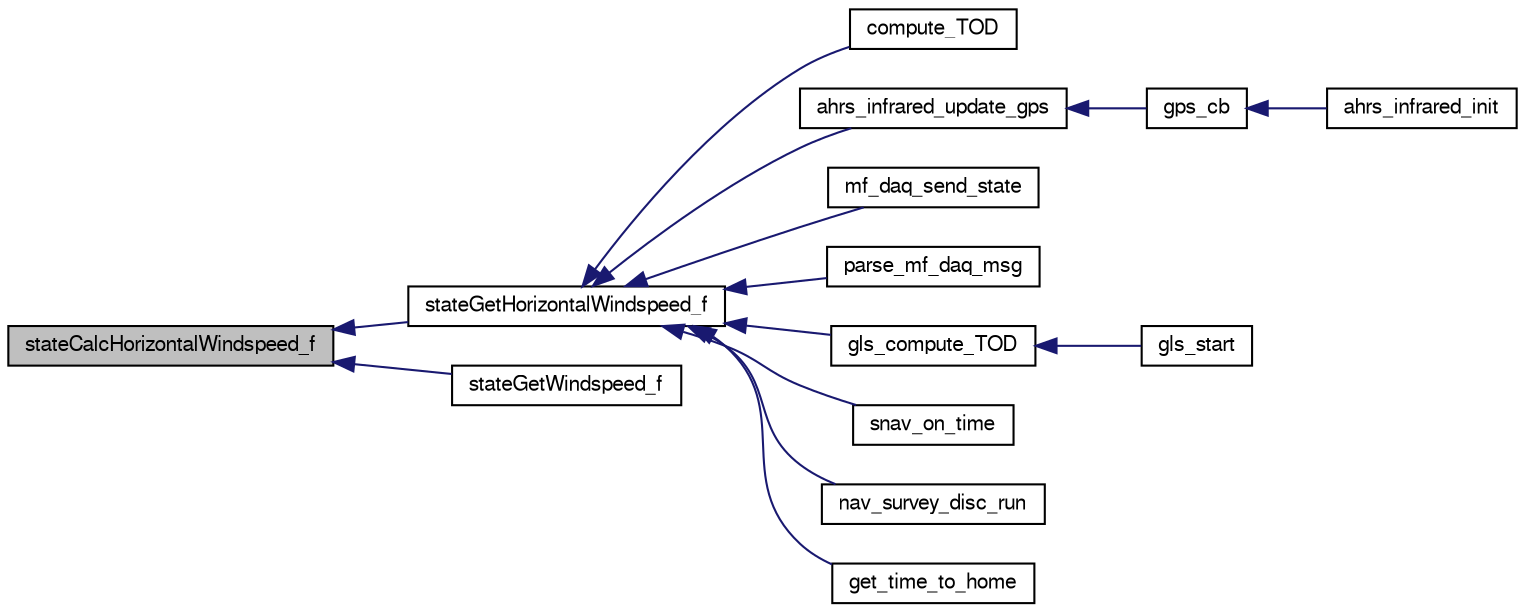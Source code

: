 digraph "stateCalcHorizontalWindspeed_f"
{
  edge [fontname="FreeSans",fontsize="10",labelfontname="FreeSans",labelfontsize="10"];
  node [fontname="FreeSans",fontsize="10",shape=record];
  rankdir="LR";
  Node1 [label="stateCalcHorizontalWindspeed_f",height=0.2,width=0.4,color="black", fillcolor="grey75", style="filled", fontcolor="black"];
  Node1 -> Node2 [dir="back",color="midnightblue",fontsize="10",style="solid",fontname="FreeSans"];
  Node2 [label="stateGetHorizontalWindspeed_f",height=0.2,width=0.4,color="black", fillcolor="white", style="filled",URL="$group__state__wind__airspeed.html#gafca4742430c7c68d21649b89096dde8a",tooltip="Get horizontal windspeed (float). "];
  Node2 -> Node3 [dir="back",color="midnightblue",fontsize="10",style="solid",fontname="FreeSans"];
  Node3 [label="compute_TOD",height=0.2,width=0.4,color="black", fillcolor="white", style="filled",URL="$nav_8c.html#a927ceed52d703d7cc5853802afcac6d8"];
  Node2 -> Node4 [dir="back",color="midnightblue",fontsize="10",style="solid",fontname="FreeSans"];
  Node4 [label="ahrs_infrared_update_gps",height=0.2,width=0.4,color="black", fillcolor="white", style="filled",URL="$ahrs__infrared_8c.html#aa49d06aa3090646c1f06617ab9640f36"];
  Node4 -> Node5 [dir="back",color="midnightblue",fontsize="10",style="solid",fontname="FreeSans"];
  Node5 [label="gps_cb",height=0.2,width=0.4,color="black", fillcolor="white", style="filled",URL="$ahrs__infrared_8c.html#a1c1656ce80fe1f1ad49fea691164dbf8"];
  Node5 -> Node6 [dir="back",color="midnightblue",fontsize="10",style="solid",fontname="FreeSans"];
  Node6 [label="ahrs_infrared_init",height=0.2,width=0.4,color="black", fillcolor="white", style="filled",URL="$ahrs__infrared_8h.html#a47f15746e2ec6072631ae5bd83a2caee"];
  Node2 -> Node7 [dir="back",color="midnightblue",fontsize="10",style="solid",fontname="FreeSans"];
  Node7 [label="mf_daq_send_state",height=0.2,width=0.4,color="black", fillcolor="white", style="filled",URL="$meteo__france__DAQ_8h.html#a428cd9287f9e24f69dd92d696e0a053a"];
  Node2 -> Node8 [dir="back",color="midnightblue",fontsize="10",style="solid",fontname="FreeSans"];
  Node8 [label="parse_mf_daq_msg",height=0.2,width=0.4,color="black", fillcolor="white", style="filled",URL="$meteo__france__DAQ_8h.html#a5eac3ac3a7ca67f41b81350f2d0f7f0d"];
  Node2 -> Node9 [dir="back",color="midnightblue",fontsize="10",style="solid",fontname="FreeSans"];
  Node9 [label="gls_compute_TOD",height=0.2,width=0.4,color="black", fillcolor="white", style="filled",URL="$nav__gls_8c.html#aa9d8ae453ef5e4283bd095b6661fb761"];
  Node9 -> Node10 [dir="back",color="midnightblue",fontsize="10",style="solid",fontname="FreeSans"];
  Node10 [label="gls_start",height=0.2,width=0.4,color="black", fillcolor="white", style="filled",URL="$nav__gls_8h.html#ae25a3367a042e88245ac09144b5a1364"];
  Node2 -> Node11 [dir="back",color="midnightblue",fontsize="10",style="solid",fontname="FreeSans"];
  Node11 [label="snav_on_time",height=0.2,width=0.4,color="black", fillcolor="white", style="filled",URL="$nav__smooth_8h.html#af103eb1650ace17bfec03c79b10d036c"];
  Node2 -> Node12 [dir="back",color="midnightblue",fontsize="10",style="solid",fontname="FreeSans"];
  Node12 [label="nav_survey_disc_run",height=0.2,width=0.4,color="black", fillcolor="white", style="filled",URL="$nav__survey__disc_8h.html#aadffb0f341b83f87092e0a152b4fdc11"];
  Node2 -> Node13 [dir="back",color="midnightblue",fontsize="10",style="solid",fontname="FreeSans"];
  Node13 [label="get_time_to_home",height=0.2,width=0.4,color="black", fillcolor="white", style="filled",URL="$common__nav_8h.html#a0bb529b33392eba09b44a6b34be03cc0",tooltip="Compute time to home use wind and airspeed when available. "];
  Node1 -> Node14 [dir="back",color="midnightblue",fontsize="10",style="solid",fontname="FreeSans"];
  Node14 [label="stateGetWindspeed_f",height=0.2,width=0.4,color="black", fillcolor="white", style="filled",URL="$group__state__wind__airspeed.html#gaf6464a086e5df20e66f79c51966487c9",tooltip="Get windspeed (float). "];
}
